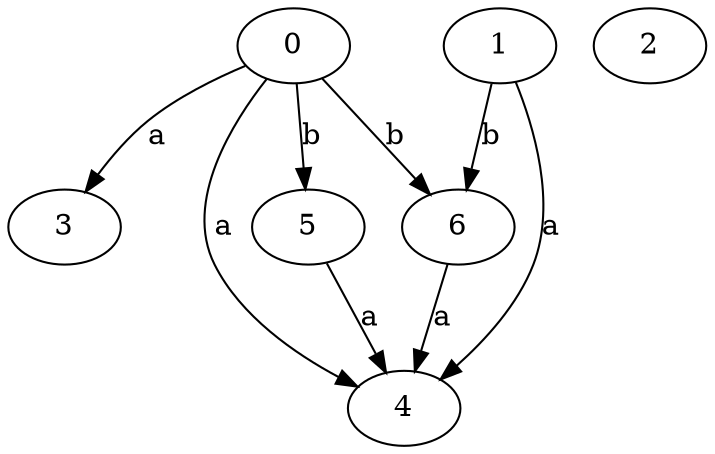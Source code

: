 strict digraph  {
0;
1;
2;
3;
4;
5;
6;
0 -> 3  [label=a];
0 -> 4  [label=a];
0 -> 5  [label=b];
0 -> 6  [label=b];
1 -> 4  [label=a];
1 -> 6  [label=b];
5 -> 4  [label=a];
6 -> 4  [label=a];
}

